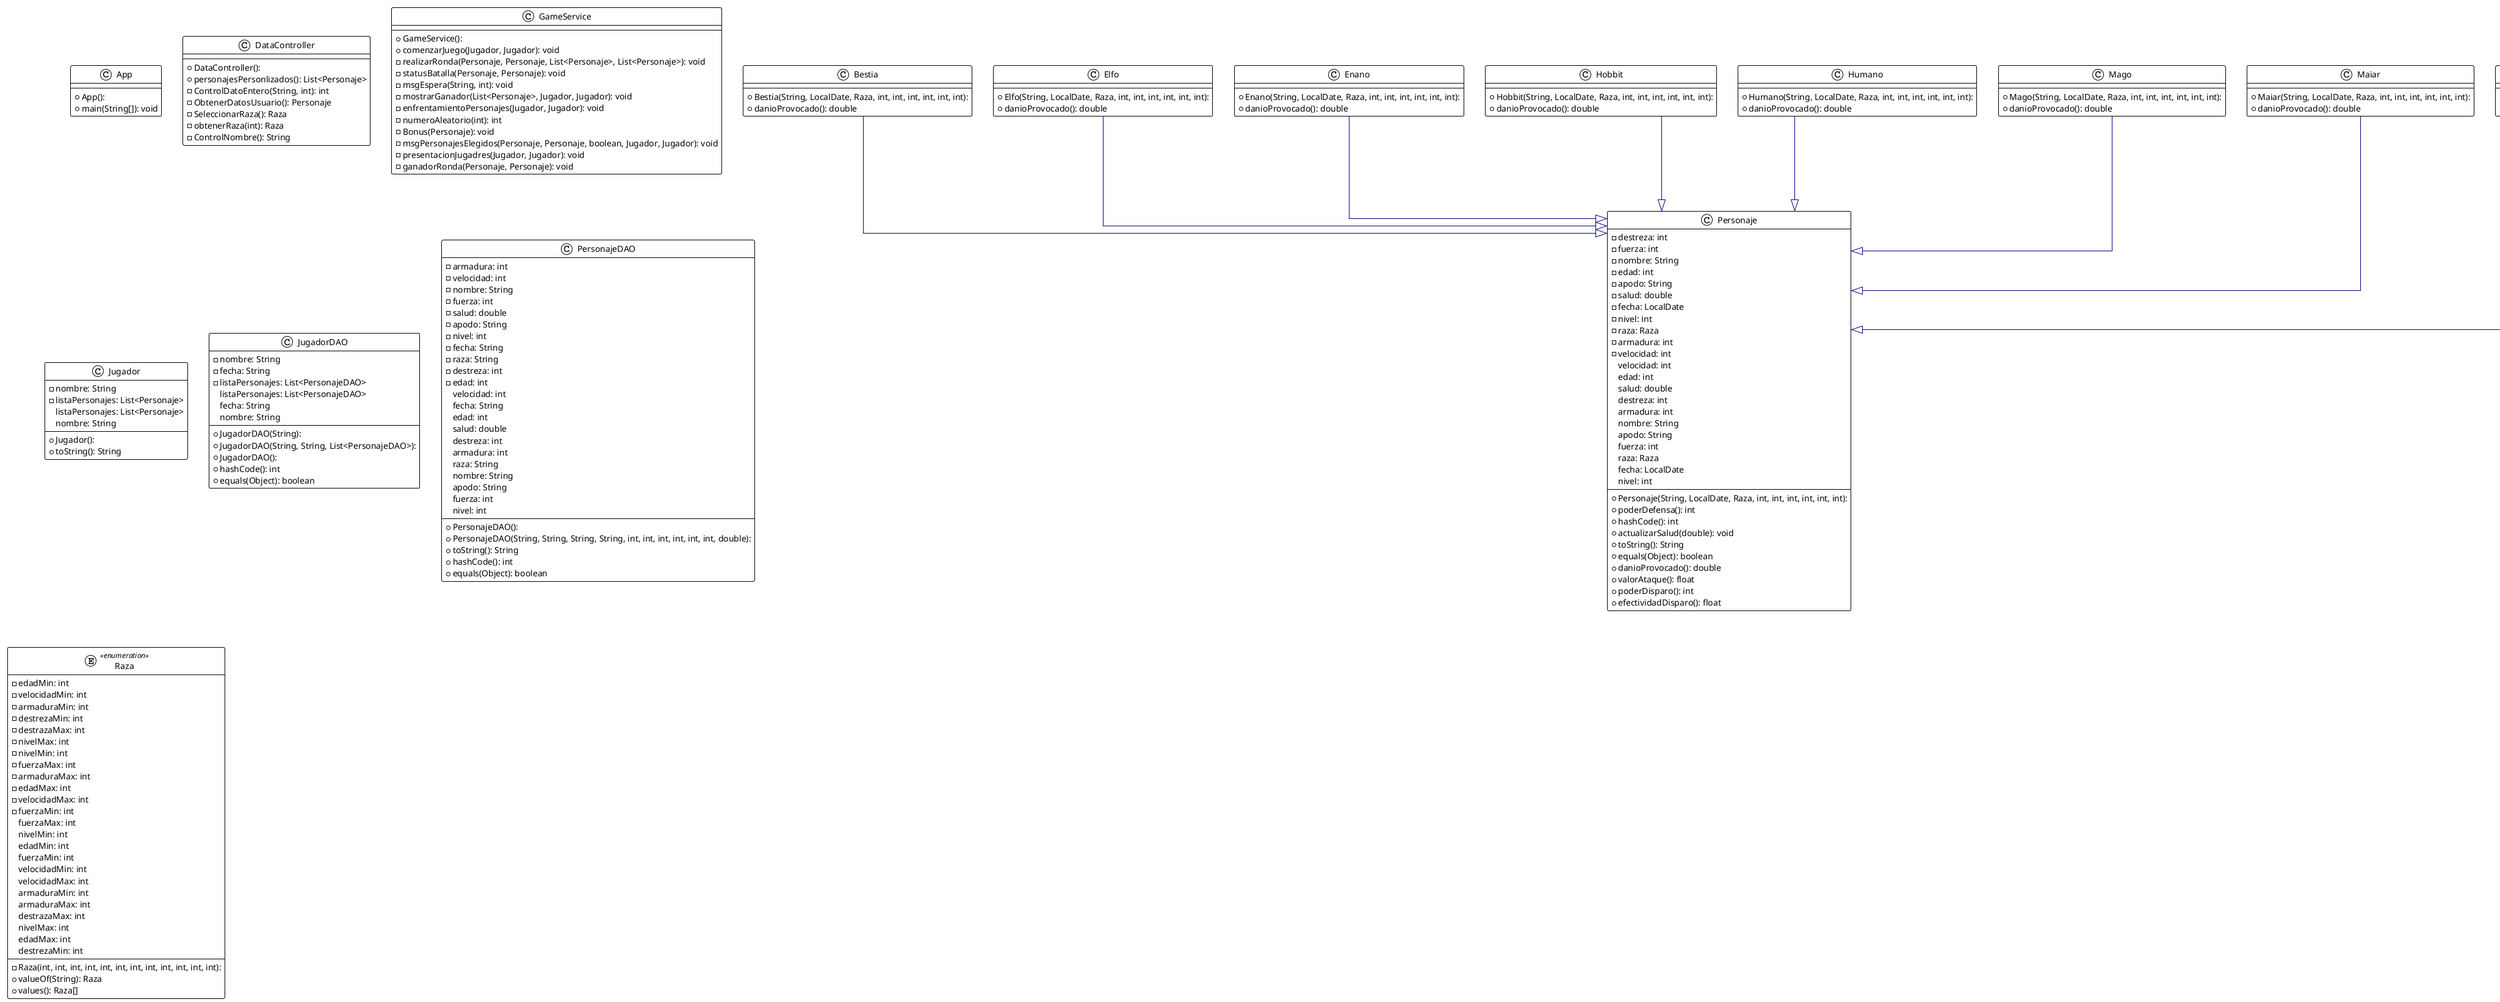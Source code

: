 @startuml

!theme plain
top to bottom direction
skinparam linetype ortho

class App {
  + App(): 
  + main(String[]): void
}
class Bestia {
  + Bestia(String, LocalDate, Raza, int, int, int, int, int, int): 
  + danioProvocado(): double
}
class DataController {
  + DataController(): 
  + personajesPersonlizados(): List<Personaje>
  - ControlDatoEntero(String, int): int
  - ObtenerDatosUsuario(): Personaje
  - SeleccionarRaza(): Raza
  - obtenerRaza(int): Raza
  - ControlNombre(): String
}
class Elfo {
  + Elfo(String, LocalDate, Raza, int, int, int, int, int, int): 
  + danioProvocado(): double
}
class Enano {
  + Enano(String, LocalDate, Raza, int, int, int, int, int, int): 
  + danioProvocado(): double
}
interface GamePresentation << interface >> {
  + Menu(): void
}
class GamePresentationImpl {
  + GamePresentationImpl(): 
  + Menu(): void
  - partidaAleatoria(): void
  - partidaPersonalizada(): void
  - leerArchivo(): void
  - borrarArchivo(): void
}
class GameService {
  + GameService(): 
  + comenzarJuego(Jugador, Jugador): void
  - realizarRonda(Personaje, Personaje, List<Personaje>, List<Personaje>): void
  - statusBatalla(Personaje, Personaje): void
  - msgEspera(String, int): void
  - mostrarGanador(List<Personaje>, Jugador, Jugador): void
  - enfrentamientoPersonajes(Jugador, Jugador): void
  - numeroAleatorio(int): int
  - Bonus(Personaje): void
  - msgPersonajesElegidos(Personaje, Personaje, boolean, Jugador, Jugador): void
  - presentacionJugadres(Jugador, Jugador): void
  - ganadorRonda(Personaje, Personaje): void
}
class Hobbit {
  + Hobbit(String, LocalDate, Raza, int, int, int, int, int, int): 
  + danioProvocado(): double
}
class Humano {
  + Humano(String, LocalDate, Raza, int, int, int, int, int, int): 
  + danioProvocado(): double
}
class Jugador {
  + Jugador(): 
  - nombre: String
  - listaPersonajes: List<Personaje>
  + toString(): String
   listaPersonajes: List<Personaje>
   nombre: String
}
class JugadorDAO {
  + JugadorDAO(String): 
  + JugadorDAO(String, String, List<PersonajeDAO>): 
  + JugadorDAO(): 
  - nombre: String
  - fecha: String
  - listaPersonajes: List<PersonajeDAO>
  + hashCode(): int
  + equals(Object): boolean
   listaPersonajes: List<PersonajeDAO>
   fecha: String
   nombre: String
}
interface JugadorFactory << interface >> {
  + crearJugadorMaquina(): Jugador
  + crearJugadorPernajesPersonalizados(): Jugador
  + nombreJugador(): String
  + crearJugador(): Jugador
}
class JugadoresFactoryImpl {
  + JugadoresFactoryImpl(): 
  + crearJugadorMaquina(): Jugador
  + nombreJugador(): String
  + crearJugador(): Jugador
  + crearJugadorPernajesPersonalizados(): Jugador
}
class Mago {
  + Mago(String, LocalDate, Raza, int, int, int, int, int, int): 
  + danioProvocado(): double
}
class Maiar {
  + Maiar(String, LocalDate, Raza, int, int, int, int, int, int): 
  + danioProvocado(): double
}
interface NamesLordOfTheRing << interface >> {
  + nombreAleatorio(): String
  + obtenerRazaPersonaje(String): Raza
}
class NamesLordOfTheRingImpl {
  + NamesLordOfTheRingImpl(): 
  + nombreAleatorio(): String
  + obtenerRazaPersonaje(String): Raza
}
class Orco {
  + Orco(String, LocalDate, Raza, int, int, int, int, int, int): 
  + danioProvocado(): double
}
class Personaje {
  + Personaje(String, LocalDate, Raza, int, int, int, int, int, int): 
  - destreza: int
  - fuerza: int
  - nombre: String
  - edad: int
  - apodo: String
  - salud: double
  - fecha: LocalDate
  - nivel: int
  - raza: Raza
  - armadura: int
  - velocidad: int
  + poderDefensa(): int
  + hashCode(): int
  + actualizarSalud(double): void
  + toString(): String
  + equals(Object): boolean
  + danioProvocado(): double
  + valorAtaque(): float
  + poderDisparo(): int
  + efectividadDisparo(): float
   velocidad: int
   edad: int
   salud: double
   destreza: int
   armadura: int
   nombre: String
   apodo: String
   fuerza: int
   raza: Raza
   fecha: LocalDate
   nivel: int
}
class PersonajeDAO {
  + PersonajeDAO(): 
  + PersonajeDAO(String, String, String, String, int, int, int, int, int, int, double): 
  - armadura: int
  - velocidad: int
  - nombre: String
  - fuerza: int
  - salud: double
  - apodo: String
  - nivel: int
  - fecha: String
  - raza: String
  - destreza: int
  - edad: int
  + toString(): String
  + hashCode(): int
  + equals(Object): boolean
   velocidad: int
   fecha: String
   edad: int
   salud: double
   destreza: int
   armadura: int
   raza: String
   nombre: String
   apodo: String
   fuerza: int
   nivel: int
}
interface PersonajesFactory << interface >> {
  + personajesAleatorio(): List<Personaje>
  + crearPersonaje(String, LocalDate, Raza, int, int, int, int, int, int): Personaje
}
class PersonajesFactoryImpl {
  + PersonajesFactoryImpl(): 
  + fechaNacimientoAleatoria(): LocalDate
  + personajesAleatorio(): List<Personaje>
  + crearPersonaje(String, LocalDate, Raza, int, int, int, int, int, int): Personaje
  - numeroAleatorio(int, int): int
}
enum Raza << enumeration >> {
  - Raza(int, int, int, int, int, int, int, int, int, int, int, int): 
  - edadMin: int
  - velocidadMin: int
  - armaduraMin: int
  - destrezaMin: int
  - destrazaMax: int
  - nivelMax: int
  - nivelMin: int
  - fuerzaMax: int
  - armaduraMax: int
  - edadMax: int
  - velocidadMax: int
  - fuerzaMin: int
  + valueOf(String): Raza
  + values(): Raza[]
   fuerzaMax: int
   nivelMin: int
   edadMin: int
   fuerzaMin: int
   velocidadMin: int
   velocidadMax: int
   armaduraMin: int
   armaduraMax: int
   destrazaMax: int
   nivelMax: int
   edadMax: int
   destrezaMin: int
}
interface Registro << interface >> {
  + eliminarDatos(): String
  + leerDatos(): List<JugadorDAO>
  + escribirDatos(List<JugadorDAO>): void
}
class RegistroImpl {
  + RegistroImpl(String): 
  + escribirDatos(List<JugadorDAO>): void
  + leerDatos(): List<JugadorDAO>
  + eliminarDatos(): String
}
interface RegistroService << interface >> {
  + borrarHistorial(): void
  + guardaPartida(Jugador): void
  + verHistorial(): void
}
class RegistroServiceImpl {
  + RegistroServiceImpl(): 
  + guardaPartida(Jugador): void
  + borrarHistorial(): void
  + verHistorial(): void
}

Bestia                  -[#000082,plain]-^  Personaje              
Elfo                    -[#000082,plain]-^  Personaje              
Enano                   -[#000082,plain]-^  Personaje              
GamePresentationImpl    -[#008200,dashed]-^  GamePresentation       
Hobbit                  -[#000082,plain]-^  Personaje              
Humano                  -[#000082,plain]-^  Personaje              
JugadoresFactoryImpl    -[#008200,dashed]-^  JugadorFactory         
Mago                    -[#000082,plain]-^  Personaje              
Maiar                   -[#000082,plain]-^  Personaje              
NamesLordOfTheRingImpl  -[#008200,dashed]-^  NamesLordOfTheRing     
Orco                    -[#000082,plain]-^  Personaje              
PersonajesFactoryImpl   -[#008200,dashed]-^  PersonajesFactory      
RegistroImpl            -[#008200,dashed]-^  Registro               
RegistroServiceImpl     -[#008200,dashed]-^  RegistroService        
@enduml
